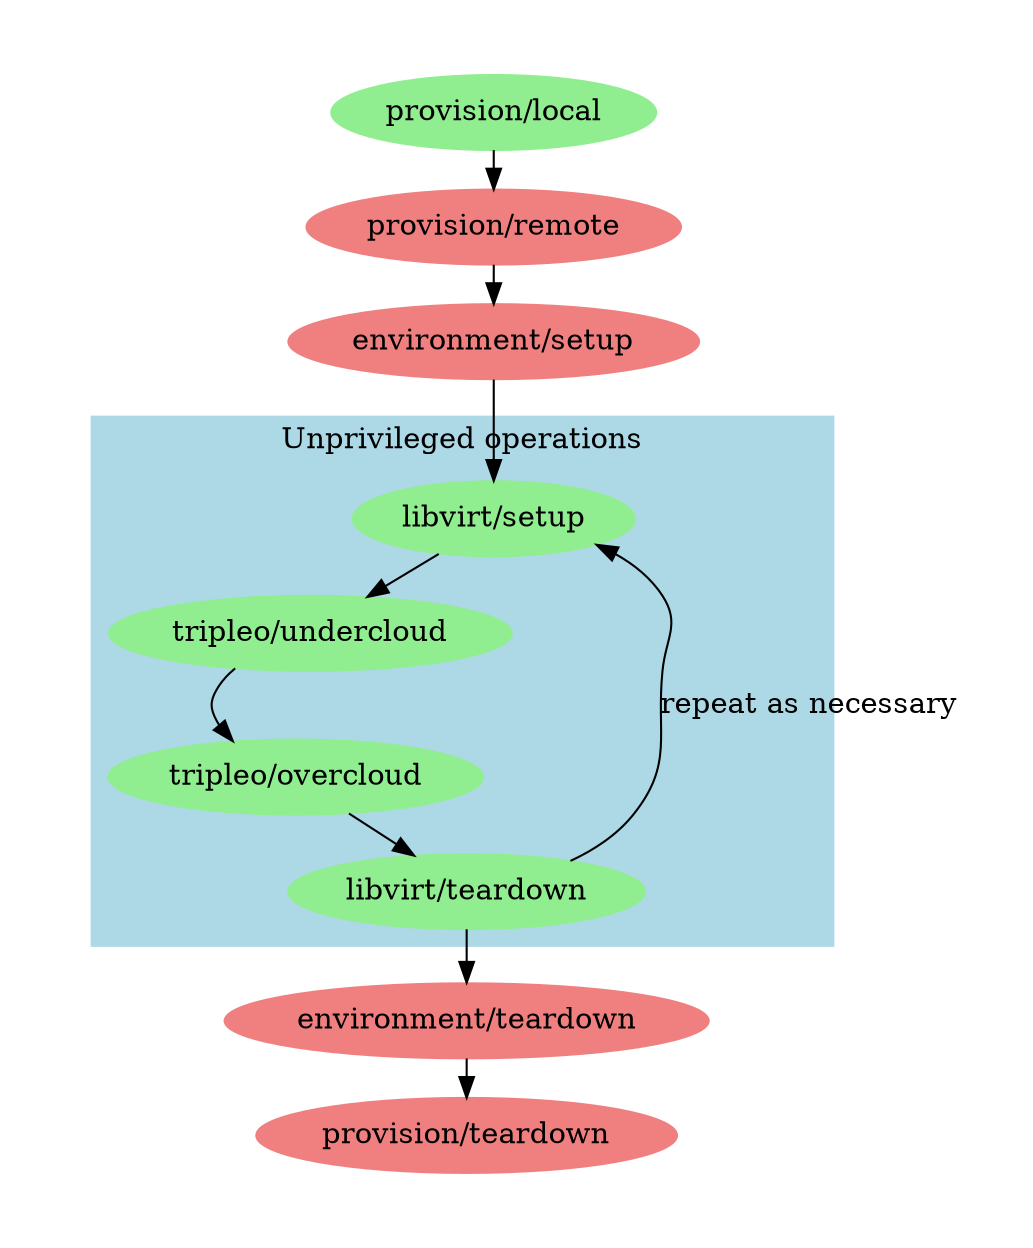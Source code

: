 digraph {
	graph [pad="0.5", ranksep="0.25", nodesep="2"];

	node [style="filled", color="#90EE90"];
	"provision/local";
	"provision/remote" [color="#f08080"];
	"environment/setup" [color="#f08080"];
	"libvirt/setup";
	"tripleo/undercloud";
	"tripleo/overcloud";
	"libvirt/teardown";
	"environment/teardown" [color="#f08080"];
	"provision/teardown" [color="#f08080"];

	"provision/local" -> "provision/remote";
	"provision/remote" -> "environment/setup";
	"environment/setup" -> "libvirt/setup";

	subgraph cluster_unprivileged {
		style = filled;
		color = lightblue;
		label = "Unprivileged operations";
		"libvirt/setup" -> "tripleo/undercloud";
		"tripleo/undercloud" -> "tripleo/overcloud";
		"tripleo/overcloud" -> "libvirt/teardown";
		"libvirt/teardown" -> "libvirt/setup" [label="repeat as necessary"];
	}

	"libvirt/teardown" -> "environment/teardown";
	"environment/teardown" -> "provision/teardown";
}
